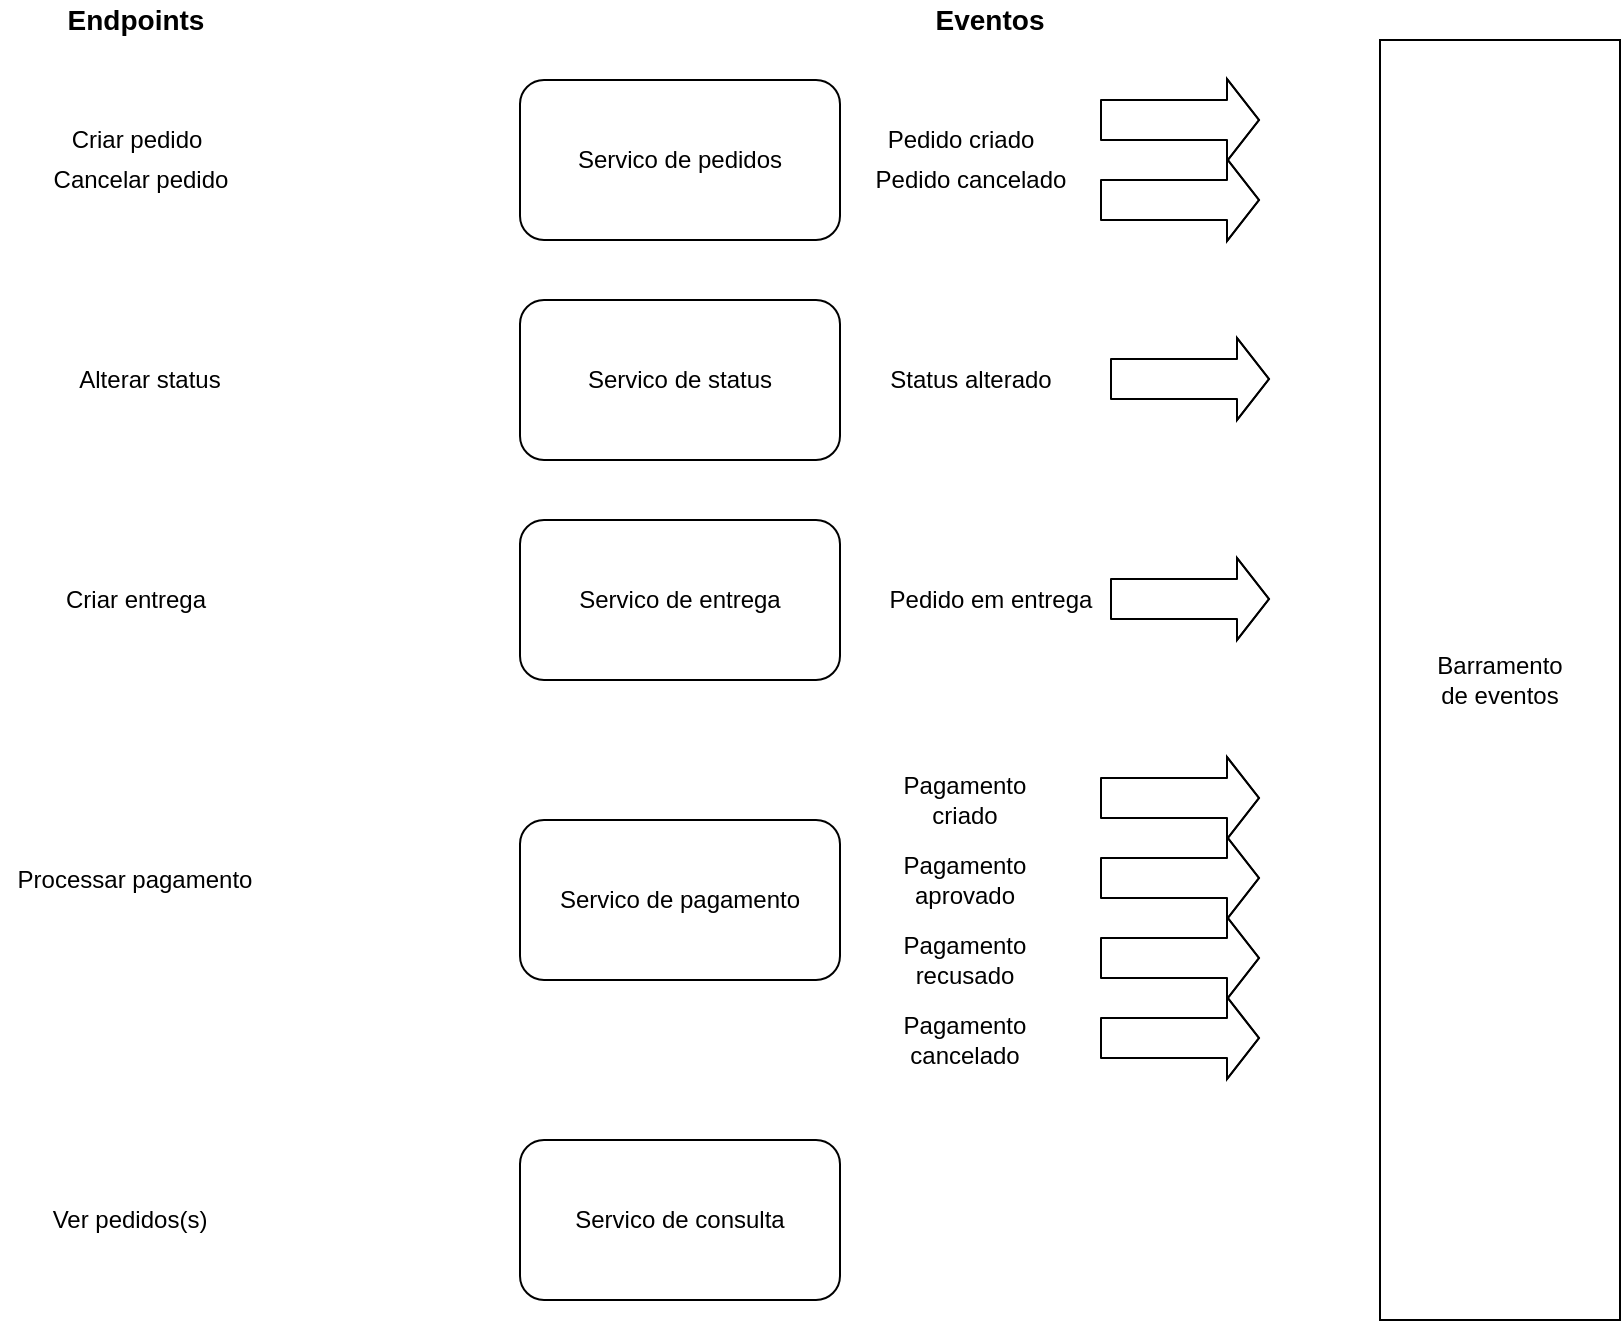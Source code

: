 <mxfile>
    <diagram id="nRNeWYrpzQJVvI69Rqnn" name="Page-1">
        <mxGraphModel dx="1049" dy="557" grid="1" gridSize="10" guides="1" tooltips="1" connect="1" arrows="1" fold="1" page="1" pageScale="1" pageWidth="850" pageHeight="1100" math="0" shadow="0">
            <root>
                <mxCell id="0"/>
                <mxCell id="1" parent="0"/>
                <mxCell id="JigTFeRLz7L414qkhkrC-2" value="Servico de pedidos" style="rounded=1;whiteSpace=wrap;html=1;" parent="1" vertex="1">
                    <mxGeometry x="480" y="90" width="160" height="80" as="geometry"/>
                </mxCell>
                <mxCell id="JigTFeRLz7L414qkhkrC-4" value="Servico de status" style="rounded=1;whiteSpace=wrap;html=1;" parent="1" vertex="1">
                    <mxGeometry x="480" y="200" width="160" height="80" as="geometry"/>
                </mxCell>
                <mxCell id="JigTFeRLz7L414qkhkrC-5" value="Servico de pagamento" style="rounded=1;whiteSpace=wrap;html=1;" parent="1" vertex="1">
                    <mxGeometry x="480" y="460" width="160" height="80" as="geometry"/>
                </mxCell>
                <mxCell id="JigTFeRLz7L414qkhkrC-6" value="Servico de entrega" style="rounded=1;whiteSpace=wrap;html=1;" parent="1" vertex="1">
                    <mxGeometry x="480" y="310" width="160" height="80" as="geometry"/>
                </mxCell>
                <mxCell id="JigTFeRLz7L414qkhkrC-9" value="Servico de consulta" style="rounded=1;whiteSpace=wrap;html=1;" parent="1" vertex="1">
                    <mxGeometry x="480" y="620" width="160" height="80" as="geometry"/>
                </mxCell>
                <mxCell id="JigTFeRLz7L414qkhkrC-10" value="Criar pedido" style="text;html=1;align=center;verticalAlign=middle;resizable=0;points=[];autosize=1;strokeColor=none;" parent="1" vertex="1">
                    <mxGeometry x="247.5" y="110" width="80" height="20" as="geometry"/>
                </mxCell>
                <mxCell id="JigTFeRLz7L414qkhkrC-11" value="Cancelar pedido" style="text;html=1;align=center;verticalAlign=middle;resizable=0;points=[];autosize=1;strokeColor=none;" parent="1" vertex="1">
                    <mxGeometry x="240" y="130" width="100" height="20" as="geometry"/>
                </mxCell>
                <mxCell id="JigTFeRLz7L414qkhkrC-12" value="Barramento&lt;br&gt;de eventos" style="rounded=0;whiteSpace=wrap;html=1;" parent="1" vertex="1">
                    <mxGeometry x="910" y="70" width="120" height="640" as="geometry"/>
                </mxCell>
                <mxCell id="JigTFeRLz7L414qkhkrC-17" value="Pedido criado" style="text;html=1;align=center;verticalAlign=middle;resizable=0;points=[];autosize=1;strokeColor=none;" parent="1" vertex="1">
                    <mxGeometry x="655" y="110" width="90" height="20" as="geometry"/>
                </mxCell>
                <mxCell id="JigTFeRLz7L414qkhkrC-19" value="Pedido cancelado" style="text;html=1;align=center;verticalAlign=middle;resizable=0;points=[];autosize=1;strokeColor=none;" parent="1" vertex="1">
                    <mxGeometry x="650" y="130" width="110" height="20" as="geometry"/>
                </mxCell>
                <mxCell id="JigTFeRLz7L414qkhkrC-21" value="Pagamento aprovado" style="text;html=1;strokeColor=none;fillColor=none;align=center;verticalAlign=middle;whiteSpace=wrap;rounded=0;" parent="1" vertex="1">
                    <mxGeometry x="660" y="480" width="85" height="20" as="geometry"/>
                </mxCell>
                <mxCell id="JigTFeRLz7L414qkhkrC-24" value="Pagamento recusado" style="text;html=1;strokeColor=none;fillColor=none;align=center;verticalAlign=middle;whiteSpace=wrap;rounded=0;" parent="1" vertex="1">
                    <mxGeometry x="660" y="520" width="85" height="20" as="geometry"/>
                </mxCell>
                <mxCell id="JigTFeRLz7L414qkhkrC-27" value="Pagamento cancelado" style="text;html=1;strokeColor=none;fillColor=none;align=center;verticalAlign=middle;whiteSpace=wrap;rounded=0;" parent="1" vertex="1">
                    <mxGeometry x="660" y="560" width="85" height="20" as="geometry"/>
                </mxCell>
                <mxCell id="JigTFeRLz7L414qkhkrC-28" value="Pedido em entrega" style="text;html=1;align=center;verticalAlign=middle;resizable=0;points=[];autosize=1;strokeColor=none;" parent="1" vertex="1">
                    <mxGeometry x="655" y="340" width="120" height="20" as="geometry"/>
                </mxCell>
                <mxCell id="JigTFeRLz7L414qkhkrC-29" value="Status alterado" style="text;html=1;align=center;verticalAlign=middle;resizable=0;points=[];autosize=1;strokeColor=none;" parent="1" vertex="1">
                    <mxGeometry x="655" y="230" width="100" height="20" as="geometry"/>
                </mxCell>
                <mxCell id="JigTFeRLz7L414qkhkrC-31" value="Alterar status" style="text;html=1;strokeColor=none;fillColor=none;align=center;verticalAlign=middle;whiteSpace=wrap;rounded=0;" parent="1" vertex="1">
                    <mxGeometry x="240" y="230" width="110" height="20" as="geometry"/>
                </mxCell>
                <mxCell id="JigTFeRLz7L414qkhkrC-32" value="Criar entrega" style="text;html=1;strokeColor=none;fillColor=none;align=center;verticalAlign=middle;whiteSpace=wrap;rounded=0;" parent="1" vertex="1">
                    <mxGeometry x="247.5" y="340" width="80" height="20" as="geometry"/>
                </mxCell>
                <mxCell id="JigTFeRLz7L414qkhkrC-33" value="Processar pagamento" style="text;html=1;strokeColor=none;fillColor=none;align=center;verticalAlign=middle;whiteSpace=wrap;rounded=0;" parent="1" vertex="1">
                    <mxGeometry x="220" y="480" width="135" height="20" as="geometry"/>
                </mxCell>
                <mxCell id="JigTFeRLz7L414qkhkrC-34" value="Ver pedidos(s)" style="text;html=1;strokeColor=none;fillColor=none;align=center;verticalAlign=middle;whiteSpace=wrap;rounded=0;" parent="1" vertex="1">
                    <mxGeometry x="230" y="650" width="110" height="20" as="geometry"/>
                </mxCell>
                <mxCell id="JigTFeRLz7L414qkhkrC-36" value="" style="shape=flexArrow;endArrow=classic;html=1;width=20;endSize=5;" parent="1" edge="1">
                    <mxGeometry width="50" height="50" relative="1" as="geometry">
                        <mxPoint x="770" y="110" as="sourcePoint"/>
                        <mxPoint x="850" y="110" as="targetPoint"/>
                        <Array as="points">
                            <mxPoint x="810" y="110"/>
                        </Array>
                    </mxGeometry>
                </mxCell>
                <mxCell id="JigTFeRLz7L414qkhkrC-37" value="" style="shape=flexArrow;endArrow=classic;html=1;width=20;endSize=5;" parent="1" edge="1">
                    <mxGeometry width="50" height="50" relative="1" as="geometry">
                        <mxPoint x="775" y="239.5" as="sourcePoint"/>
                        <mxPoint x="855" y="239.5" as="targetPoint"/>
                        <Array as="points">
                            <mxPoint x="815" y="239.5"/>
                        </Array>
                    </mxGeometry>
                </mxCell>
                <mxCell id="JigTFeRLz7L414qkhkrC-38" value="" style="shape=flexArrow;endArrow=classic;html=1;width=20;endSize=5;" parent="1" edge="1">
                    <mxGeometry width="50" height="50" relative="1" as="geometry">
                        <mxPoint x="770" y="150" as="sourcePoint"/>
                        <mxPoint x="850" y="150" as="targetPoint"/>
                        <Array as="points">
                            <mxPoint x="810" y="150"/>
                        </Array>
                    </mxGeometry>
                </mxCell>
                <mxCell id="JigTFeRLz7L414qkhkrC-39" value="" style="shape=flexArrow;endArrow=classic;html=1;width=20;endSize=5;" parent="1" edge="1">
                    <mxGeometry width="50" height="50" relative="1" as="geometry">
                        <mxPoint x="775" y="349.5" as="sourcePoint"/>
                        <mxPoint x="855" y="349.5" as="targetPoint"/>
                        <Array as="points">
                            <mxPoint x="815" y="349.5"/>
                        </Array>
                    </mxGeometry>
                </mxCell>
                <mxCell id="JigTFeRLz7L414qkhkrC-42" value="" style="shape=flexArrow;endArrow=classic;html=1;width=20;endSize=5;" parent="1" edge="1">
                    <mxGeometry width="50" height="50" relative="1" as="geometry">
                        <mxPoint x="770" y="489" as="sourcePoint"/>
                        <mxPoint x="850" y="489" as="targetPoint"/>
                        <Array as="points">
                            <mxPoint x="810" y="489"/>
                        </Array>
                    </mxGeometry>
                </mxCell>
                <mxCell id="JigTFeRLz7L414qkhkrC-43" value="" style="shape=flexArrow;endArrow=classic;html=1;width=20;endSize=5;" parent="1" edge="1">
                    <mxGeometry width="50" height="50" relative="1" as="geometry">
                        <mxPoint x="770" y="529" as="sourcePoint"/>
                        <mxPoint x="850" y="529" as="targetPoint"/>
                        <Array as="points">
                            <mxPoint x="810" y="529"/>
                        </Array>
                    </mxGeometry>
                </mxCell>
                <mxCell id="JigTFeRLz7L414qkhkrC-44" value="" style="shape=flexArrow;endArrow=classic;html=1;width=20;endSize=5;" parent="1" edge="1">
                    <mxGeometry width="50" height="50" relative="1" as="geometry">
                        <mxPoint x="770" y="569" as="sourcePoint"/>
                        <mxPoint x="850" y="569" as="targetPoint"/>
                        <Array as="points">
                            <mxPoint x="810" y="569"/>
                        </Array>
                    </mxGeometry>
                </mxCell>
                <mxCell id="JigTFeRLz7L414qkhkrC-45" value="Pagamento criado" style="text;html=1;strokeColor=none;fillColor=none;align=center;verticalAlign=middle;whiteSpace=wrap;rounded=0;" parent="1" vertex="1">
                    <mxGeometry x="660" y="440" width="85" height="20" as="geometry"/>
                </mxCell>
                <mxCell id="JigTFeRLz7L414qkhkrC-46" value="" style="shape=flexArrow;endArrow=classic;html=1;width=20;endSize=5;" parent="1" edge="1">
                    <mxGeometry width="50" height="50" relative="1" as="geometry">
                        <mxPoint x="770" y="449" as="sourcePoint"/>
                        <mxPoint x="850" y="449" as="targetPoint"/>
                        <Array as="points">
                            <mxPoint x="810" y="449"/>
                        </Array>
                    </mxGeometry>
                </mxCell>
                <mxCell id="JigTFeRLz7L414qkhkrC-48" value="&lt;b&gt;&lt;font style=&quot;font-size: 14px&quot;&gt;Endpoints&lt;/font&gt;&lt;/b&gt;" style="text;html=1;strokeColor=none;fillColor=none;align=center;verticalAlign=middle;whiteSpace=wrap;rounded=0;" parent="1" vertex="1">
                    <mxGeometry x="267.5" y="50" width="40" height="20" as="geometry"/>
                </mxCell>
                <mxCell id="JigTFeRLz7L414qkhkrC-49" value="&lt;b&gt;&lt;font style=&quot;font-size: 14px&quot;&gt;Eventos&lt;/font&gt;&lt;/b&gt;" style="text;html=1;strokeColor=none;fillColor=none;align=center;verticalAlign=middle;whiteSpace=wrap;rounded=0;" parent="1" vertex="1">
                    <mxGeometry x="695" y="50" width="40" height="20" as="geometry"/>
                </mxCell>
            </root>
        </mxGraphModel>
    </diagram>
</mxfile>